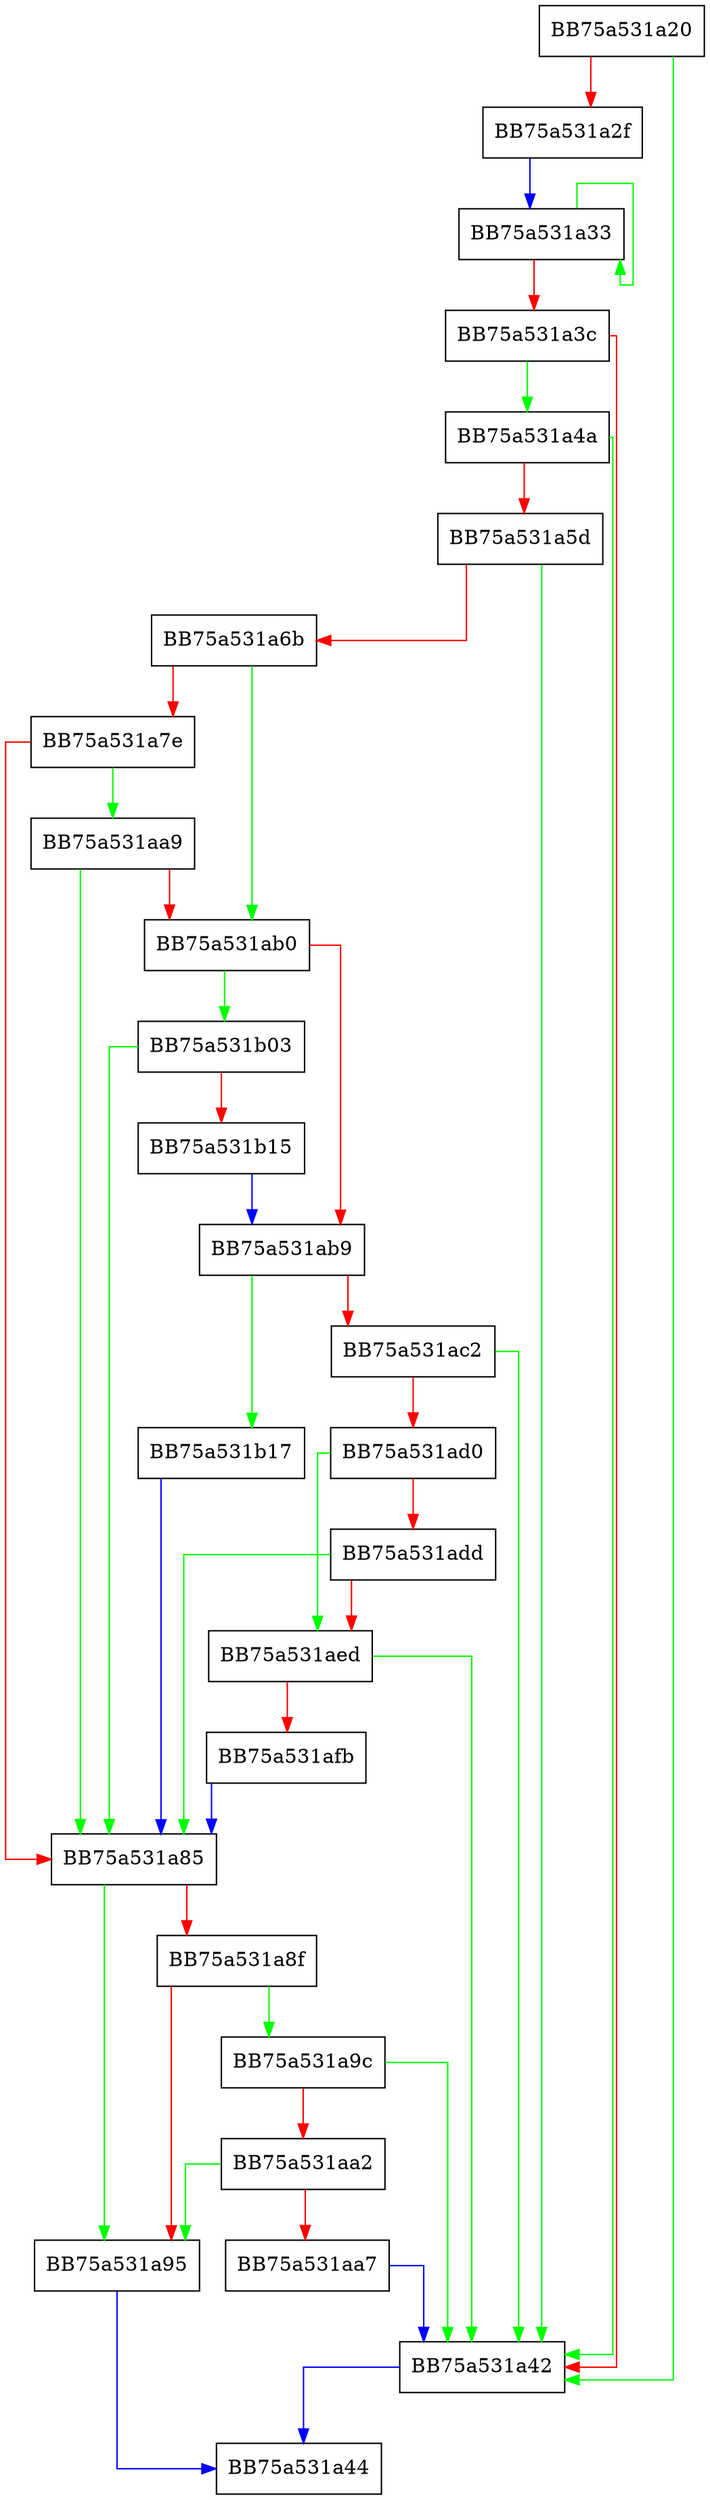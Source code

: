 digraph IsValidKeyPath {
  node [shape="box"];
  graph [splines=ortho];
  BB75a531a20 -> BB75a531a42 [color="green"];
  BB75a531a20 -> BB75a531a2f [color="red"];
  BB75a531a2f -> BB75a531a33 [color="blue"];
  BB75a531a33 -> BB75a531a33 [color="green"];
  BB75a531a33 -> BB75a531a3c [color="red"];
  BB75a531a3c -> BB75a531a4a [color="green"];
  BB75a531a3c -> BB75a531a42 [color="red"];
  BB75a531a42 -> BB75a531a44 [color="blue"];
  BB75a531a4a -> BB75a531a42 [color="green"];
  BB75a531a4a -> BB75a531a5d [color="red"];
  BB75a531a5d -> BB75a531a42 [color="green"];
  BB75a531a5d -> BB75a531a6b [color="red"];
  BB75a531a6b -> BB75a531ab0 [color="green"];
  BB75a531a6b -> BB75a531a7e [color="red"];
  BB75a531a7e -> BB75a531aa9 [color="green"];
  BB75a531a7e -> BB75a531a85 [color="red"];
  BB75a531a85 -> BB75a531a95 [color="green"];
  BB75a531a85 -> BB75a531a8f [color="red"];
  BB75a531a8f -> BB75a531a9c [color="green"];
  BB75a531a8f -> BB75a531a95 [color="red"];
  BB75a531a95 -> BB75a531a44 [color="blue"];
  BB75a531a9c -> BB75a531a42 [color="green"];
  BB75a531a9c -> BB75a531aa2 [color="red"];
  BB75a531aa2 -> BB75a531a95 [color="green"];
  BB75a531aa2 -> BB75a531aa7 [color="red"];
  BB75a531aa7 -> BB75a531a42 [color="blue"];
  BB75a531aa9 -> BB75a531a85 [color="green"];
  BB75a531aa9 -> BB75a531ab0 [color="red"];
  BB75a531ab0 -> BB75a531b03 [color="green"];
  BB75a531ab0 -> BB75a531ab9 [color="red"];
  BB75a531ab9 -> BB75a531b17 [color="green"];
  BB75a531ab9 -> BB75a531ac2 [color="red"];
  BB75a531ac2 -> BB75a531a42 [color="green"];
  BB75a531ac2 -> BB75a531ad0 [color="red"];
  BB75a531ad0 -> BB75a531aed [color="green"];
  BB75a531ad0 -> BB75a531add [color="red"];
  BB75a531add -> BB75a531a85 [color="green"];
  BB75a531add -> BB75a531aed [color="red"];
  BB75a531aed -> BB75a531a42 [color="green"];
  BB75a531aed -> BB75a531afb [color="red"];
  BB75a531afb -> BB75a531a85 [color="blue"];
  BB75a531b03 -> BB75a531a85 [color="green"];
  BB75a531b03 -> BB75a531b15 [color="red"];
  BB75a531b15 -> BB75a531ab9 [color="blue"];
  BB75a531b17 -> BB75a531a85 [color="blue"];
}